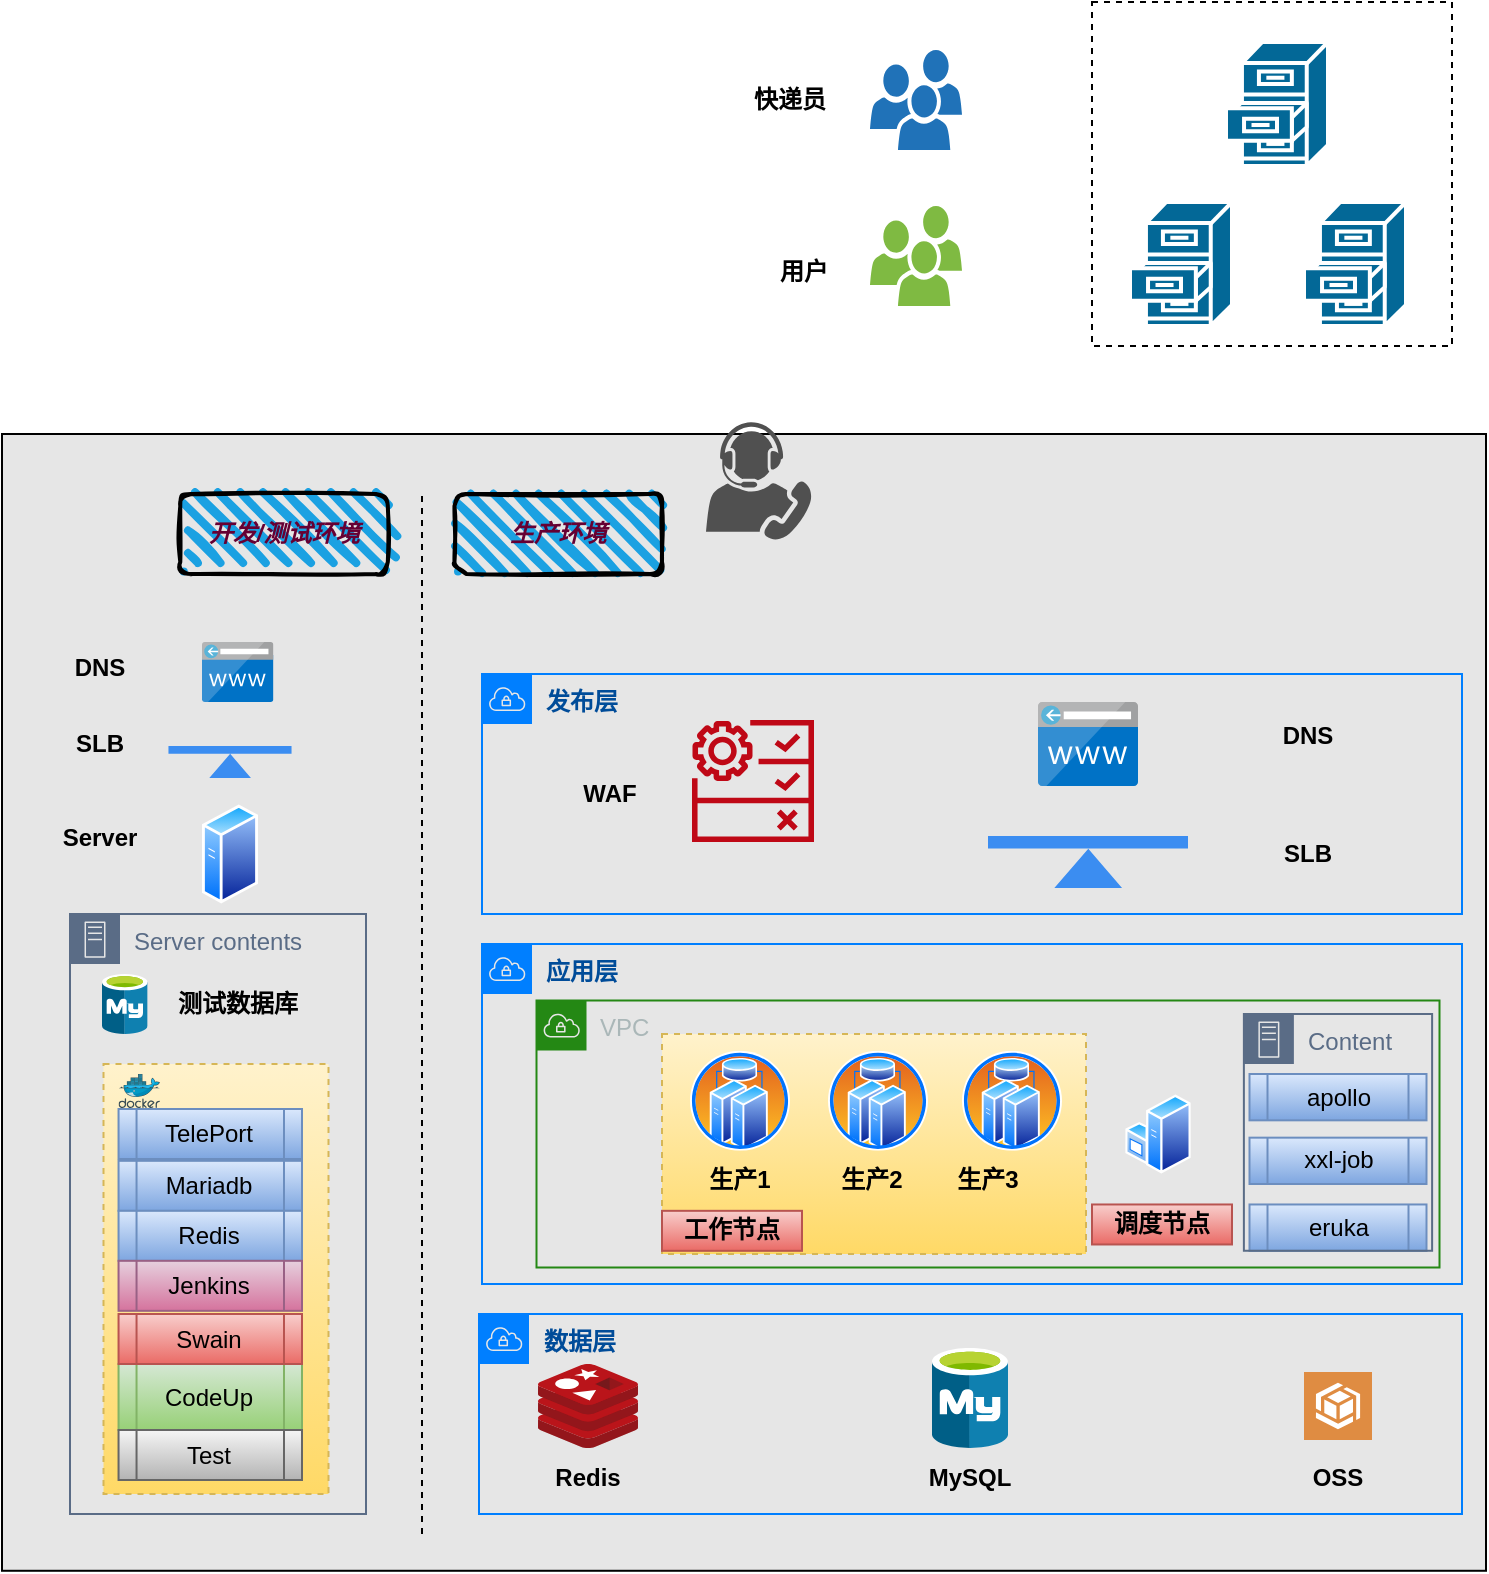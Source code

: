 <mxfile version="17.4.0" type="github"><diagram id="BdLwMyGjnG6UXohXk7-T" name="Page-1"><mxGraphModel dx="1422" dy="786" grid="1" gridSize="10" guides="1" tooltips="1" connect="1" arrows="1" fold="1" page="1" pageScale="1" pageWidth="827" pageHeight="1169" math="0" shadow="0"><root><mxCell id="0"/><mxCell id="1" parent="0"/><mxCell id="u_pD7Ns_MpsrbYzYDKfG-13" value="" style="rounded=0;whiteSpace=wrap;html=1;dashed=1;" vertex="1" parent="1"><mxGeometry x="583" y="80" width="180" height="172" as="geometry"/></mxCell><mxCell id="KMk3zY3-F5rNktSrJOaJ-93" value="" style="verticalLabelPosition=bottom;verticalAlign=top;html=1;shadow=0;dashed=0;strokeWidth=1;shape=mxgraph.ios.iBgFlat;labelBackgroundColor=none;fillColor=#E6E6E6;" parent="1" vertex="1"><mxGeometry x="38" y="296" width="742" height="568.39" as="geometry"/></mxCell><mxCell id="KMk3zY3-F5rNktSrJOaJ-60" value="Server contents" style="points=[[0,0],[0.25,0],[0.5,0],[0.75,0],[1,0],[1,0.25],[1,0.5],[1,0.75],[1,1],[0.75,1],[0.5,1],[0.25,1],[0,1],[0,0.75],[0,0.5],[0,0.25]];outlineConnect=0;gradientColor=none;html=1;whiteSpace=wrap;fontSize=12;fontStyle=0;shape=mxgraph.aws4.group;grIcon=mxgraph.aws4.group_on_premise;strokeColor=#5A6C86;fillColor=none;verticalAlign=top;align=left;spacingLeft=30;fontColor=#5A6C86;dashed=0;" parent="1" vertex="1"><mxGeometry x="72" y="536" width="148" height="300" as="geometry"/></mxCell><mxCell id="KMk3zY3-F5rNktSrJOaJ-39" value="&lt;font color=&quot;#004c99&quot;&gt;&lt;b&gt;应用层&lt;/b&gt;&lt;/font&gt;" style="points=[[0,0],[0.25,0],[0.5,0],[0.75,0],[1,0],[1,0.25],[1,0.5],[1,0.75],[1,1],[0.75,1],[0.5,1],[0.25,1],[0,1],[0,0.75],[0,0.5],[0,0.25]];outlineConnect=0;gradientColor=none;html=1;whiteSpace=wrap;fontSize=12;fontStyle=0;shape=mxgraph.aws4.group;grIcon=mxgraph.aws4.group_vpc;strokeColor=#007FFF;fillColor=none;verticalAlign=top;align=left;spacingLeft=30;fontColor=#AAB7B8;dashed=0;" parent="1" vertex="1"><mxGeometry x="278" y="551" width="490" height="170" as="geometry"/></mxCell><mxCell id="KMk3zY3-F5rNktSrJOaJ-65" value="" style="rounded=0;whiteSpace=wrap;html=1;dashed=1;strokeColor=#d6b656;fillColor=#fff2cc;gradientColor=#ffd966;" parent="1" vertex="1"><mxGeometry x="88.75" y="611" width="112.5" height="215" as="geometry"/></mxCell><mxCell id="KMk3zY3-F5rNktSrJOaJ-47" value="&lt;b&gt;&lt;font color=&quot;#004c99&quot;&gt;数据层&lt;/font&gt;&lt;/b&gt;" style="points=[[0,0],[0.25,0],[0.5,0],[0.75,0],[1,0],[1,0.25],[1,0.5],[1,0.75],[1,1],[0.75,1],[0.5,1],[0.25,1],[0,1],[0,0.75],[0,0.5],[0,0.25]];outlineConnect=0;gradientColor=none;html=1;whiteSpace=wrap;fontSize=12;fontStyle=0;shape=mxgraph.aws4.group;grIcon=mxgraph.aws4.group_vpc;strokeColor=#007FFF;fillColor=none;verticalAlign=top;align=left;spacingLeft=30;fontColor=#AAB7B8;dashed=0;" parent="1" vertex="1"><mxGeometry x="276.5" y="736" width="491.5" height="100" as="geometry"/></mxCell><mxCell id="KMk3zY3-F5rNktSrJOaJ-46" value="&lt;b&gt;&lt;font color=&quot;#004c99&quot;&gt;发布层&lt;/font&gt;&lt;/b&gt;" style="points=[[0,0],[0.25,0],[0.5,0],[0.75,0],[1,0],[1,0.25],[1,0.5],[1,0.75],[1,1],[0.75,1],[0.5,1],[0.25,1],[0,1],[0,0.75],[0,0.5],[0,0.25]];outlineConnect=0;gradientColor=none;html=1;whiteSpace=wrap;fontSize=12;fontStyle=0;shape=mxgraph.aws4.group;grIcon=mxgraph.aws4.group_vpc;strokeColor=#007FFF;fillColor=none;verticalAlign=top;align=left;spacingLeft=30;fontColor=#AAB7B8;dashed=0;" parent="1" vertex="1"><mxGeometry x="278" y="416" width="490" height="120" as="geometry"/></mxCell><mxCell id="KMk3zY3-F5rNktSrJOaJ-48" value="VPC" style="points=[[0,0],[0.25,0],[0.5,0],[0.75,0],[1,0],[1,0.25],[1,0.5],[1,0.75],[1,1],[0.75,1],[0.5,1],[0.25,1],[0,1],[0,0.75],[0,0.5],[0,0.25]];outlineConnect=0;gradientColor=none;html=1;whiteSpace=wrap;fontSize=12;fontStyle=0;shape=mxgraph.aws4.group;grIcon=mxgraph.aws4.group_vpc;strokeColor=#248814;fillColor=none;verticalAlign=top;align=left;spacingLeft=30;fontColor=#AAB7B8;dashed=0;" parent="1" vertex="1"><mxGeometry x="305.25" y="579.21" width="451.5" height="133.58" as="geometry"/></mxCell><mxCell id="KMk3zY3-F5rNktSrJOaJ-34" value="" style="rounded=0;whiteSpace=wrap;html=1;dashed=1;labelBackgroundColor=none;fillColor=#fff2cc;gradientColor=#ffd966;strokeColor=#d6b656;" parent="1" vertex="1"><mxGeometry x="368" y="596" width="212" height="110" as="geometry"/></mxCell><mxCell id="KMk3zY3-F5rNktSrJOaJ-10" value="" style="sketch=0;aspect=fixed;html=1;points=[];align=center;image;fontSize=12;image=img/lib/mscae/Cache_Redis_Product.svg;" parent="1" vertex="1"><mxGeometry x="306" y="761" width="50" height="42" as="geometry"/></mxCell><mxCell id="KMk3zY3-F5rNktSrJOaJ-11" value="Redis" style="text;html=1;strokeColor=none;fillColor=none;align=center;verticalAlign=middle;whiteSpace=wrap;rounded=0;fontStyle=1" parent="1" vertex="1"><mxGeometry x="301" y="803" width="60" height="30" as="geometry"/></mxCell><mxCell id="KMk3zY3-F5rNktSrJOaJ-13" value="" style="sketch=0;aspect=fixed;html=1;points=[];align=center;image;fontSize=12;image=img/lib/mscae/Azure_Database_for_MySQL_servers.svg;" parent="1" vertex="1"><mxGeometry x="503" y="753" width="38" height="50" as="geometry"/></mxCell><mxCell id="KMk3zY3-F5rNktSrJOaJ-14" value="MySQL" style="text;html=1;strokeColor=none;fillColor=none;align=center;verticalAlign=middle;whiteSpace=wrap;rounded=0;fontStyle=1" parent="1" vertex="1"><mxGeometry x="492" y="803" width="60" height="30" as="geometry"/></mxCell><mxCell id="KMk3zY3-F5rNktSrJOaJ-16" value="" style="sketch=0;pointerEvents=1;shadow=0;dashed=0;html=1;strokeColor=none;fillColor=#DF8C42;labelPosition=center;verticalLabelPosition=bottom;verticalAlign=top;align=center;outlineConnect=0;shape=mxgraph.veeam2.ibm_object_storage;" parent="1" vertex="1"><mxGeometry x="689" y="765" width="34" height="34" as="geometry"/></mxCell><mxCell id="KMk3zY3-F5rNktSrJOaJ-17" value="OSS" style="text;html=1;strokeColor=none;fillColor=none;align=center;verticalAlign=middle;whiteSpace=wrap;rounded=0;fontStyle=1" parent="1" vertex="1"><mxGeometry x="676" y="803" width="60" height="30" as="geometry"/></mxCell><mxCell id="KMk3zY3-F5rNktSrJOaJ-21" value="生产1" style="text;html=1;strokeColor=none;fillColor=none;align=center;verticalAlign=middle;whiteSpace=wrap;rounded=0;fontStyle=1" parent="1" vertex="1"><mxGeometry x="377" y="654.41" width="60" height="30" as="geometry"/></mxCell><mxCell id="KMk3zY3-F5rNktSrJOaJ-22" value="生产2" style="text;html=1;strokeColor=none;fillColor=none;align=center;verticalAlign=middle;whiteSpace=wrap;rounded=0;fontStyle=1" parent="1" vertex="1"><mxGeometry x="443" y="654.41" width="60" height="30" as="geometry"/></mxCell><mxCell id="KMk3zY3-F5rNktSrJOaJ-23" value="生产3" style="text;html=1;strokeColor=none;fillColor=none;align=center;verticalAlign=middle;whiteSpace=wrap;rounded=0;fontStyle=1" parent="1" vertex="1"><mxGeometry x="501" y="654.41" width="60" height="30" as="geometry"/></mxCell><mxCell id="KMk3zY3-F5rNktSrJOaJ-24" value="" style="aspect=fixed;perimeter=ellipsePerimeter;html=1;align=center;shadow=0;dashed=0;spacingTop=3;image;image=img/lib/active_directory/windows_server.svg;" parent="1" vertex="1"><mxGeometry x="599.6" y="626" width="32.8" height="40" as="geometry"/></mxCell><mxCell id="KMk3zY3-F5rNktSrJOaJ-30" value="" style="aspect=fixed;perimeter=ellipsePerimeter;html=1;align=center;shadow=0;dashed=0;spacingTop=3;image;image=img/lib/active_directory/cluster_server.svg;" parent="1" vertex="1"><mxGeometry x="382" y="604.41" width="50" height="50" as="geometry"/></mxCell><mxCell id="KMk3zY3-F5rNktSrJOaJ-31" value="" style="aspect=fixed;perimeter=ellipsePerimeter;html=1;align=center;shadow=0;dashed=0;spacingTop=3;image;image=img/lib/active_directory/cluster_server.svg;" parent="1" vertex="1"><mxGeometry x="451" y="604.41" width="50" height="50" as="geometry"/></mxCell><mxCell id="KMk3zY3-F5rNktSrJOaJ-32" value="" style="aspect=fixed;perimeter=ellipsePerimeter;html=1;align=center;shadow=0;dashed=0;spacingTop=3;image;image=img/lib/active_directory/cluster_server.svg;" parent="1" vertex="1"><mxGeometry x="518" y="604.41" width="50" height="50" as="geometry"/></mxCell><mxCell id="KMk3zY3-F5rNktSrJOaJ-44" value="" style="sketch=0;html=1;aspect=fixed;strokeColor=none;shadow=0;align=center;verticalAlign=top;fillColor=#3B8DF1;shape=mxgraph.gcp2.load_balancing" parent="1" vertex="1"><mxGeometry x="531" y="497" width="100" height="26" as="geometry"/></mxCell><mxCell id="KMk3zY3-F5rNktSrJOaJ-45" value="" style="sketch=0;aspect=fixed;html=1;points=[];align=center;image;fontSize=12;image=img/lib/mscae/CustomDomain.svg;strokeColor=#006600;" parent="1" vertex="1"><mxGeometry x="556" y="430" width="50" height="42" as="geometry"/></mxCell><mxCell id="KMk3zY3-F5rNktSrJOaJ-53" value="SLB" style="text;html=1;strokeColor=none;fillColor=none;align=center;verticalAlign=middle;whiteSpace=wrap;rounded=0;dashed=1;fontStyle=1" parent="1" vertex="1"><mxGeometry x="651" y="489" width="80" height="34" as="geometry"/></mxCell><mxCell id="KMk3zY3-F5rNktSrJOaJ-54" value="DNS" style="text;html=1;strokeColor=none;fillColor=none;align=center;verticalAlign=middle;whiteSpace=wrap;rounded=0;dashed=1;fontStyle=1" parent="1" vertex="1"><mxGeometry x="651" y="430" width="80" height="34" as="geometry"/></mxCell><mxCell id="KMk3zY3-F5rNktSrJOaJ-56" value="" style="endArrow=none;dashed=1;html=1;rounded=0;fontColor=#660033;" parent="1" edge="1"><mxGeometry width="50" height="50" relative="1" as="geometry"><mxPoint x="248" y="846" as="sourcePoint"/><mxPoint x="248" y="326" as="targetPoint"/></mxGeometry></mxCell><mxCell id="KMk3zY3-F5rNktSrJOaJ-58" value="" style="aspect=fixed;perimeter=ellipsePerimeter;html=1;align=center;shadow=0;dashed=0;spacingTop=3;image;image=img/lib/active_directory/generic_server.svg;fontColor=#660033;strokeColor=#007FFF;" parent="1" vertex="1"><mxGeometry x="138" y="481" width="28.0" height="50" as="geometry"/></mxCell><mxCell id="KMk3zY3-F5rNktSrJOaJ-61" value="" style="sketch=0;aspect=fixed;html=1;points=[];align=center;image;fontSize=12;image=img/lib/mscae/Azure_Database_for_MySQL_servers.svg;" parent="1" vertex="1"><mxGeometry x="88" y="566" width="22.8" height="30" as="geometry"/></mxCell><mxCell id="KMk3zY3-F5rNktSrJOaJ-62" value="测试数据库" style="text;html=1;strokeColor=none;fillColor=none;align=center;verticalAlign=middle;whiteSpace=wrap;rounded=0;dashed=1;fontColor=#000000;fontStyle=1" parent="1" vertex="1"><mxGeometry x="120.86" y="571" width="70" height="20" as="geometry"/></mxCell><mxCell id="KMk3zY3-F5rNktSrJOaJ-64" value="" style="sketch=0;aspect=fixed;html=1;points=[];align=center;image;fontSize=12;image=img/lib/mscae/Docker.svg;dashed=1;fontColor=#660033;strokeColor=#007FFF;" parent="1" vertex="1"><mxGeometry x="96.27" y="616" width="20.73" height="17" as="geometry"/></mxCell><mxCell id="KMk3zY3-F5rNktSrJOaJ-74" value="TelePort" style="shape=process;whiteSpace=wrap;html=1;backgroundOutline=1;strokeColor=#6c8ebf;fillColor=#dae8fc;gradientColor=#7ea6e0;" parent="1" vertex="1"><mxGeometry x="96.27" y="633.5" width="91.73" height="25" as="geometry"/></mxCell><mxCell id="KMk3zY3-F5rNktSrJOaJ-75" value="Mariadb" style="shape=process;whiteSpace=wrap;html=1;backgroundOutline=1;strokeColor=#6c8ebf;fillColor=#dae8fc;gradientColor=#7ea6e0;" parent="1" vertex="1"><mxGeometry x="96.27" y="659.41" width="91.73" height="25" as="geometry"/></mxCell><mxCell id="KMk3zY3-F5rNktSrJOaJ-76" value="Redis" style="shape=process;whiteSpace=wrap;html=1;backgroundOutline=1;strokeColor=#6c8ebf;fillColor=#dae8fc;gradientColor=#7ea6e0;" parent="1" vertex="1"><mxGeometry x="96.27" y="684.41" width="91.73" height="25" as="geometry"/></mxCell><mxCell id="KMk3zY3-F5rNktSrJOaJ-81" value="" style="sketch=0;html=1;aspect=fixed;strokeColor=none;shadow=0;align=center;verticalAlign=top;fillColor=#3B8DF1;shape=mxgraph.gcp2.load_balancing" parent="1" vertex="1"><mxGeometry x="121.23" y="452" width="61.54" height="16" as="geometry"/></mxCell><mxCell id="KMk3zY3-F5rNktSrJOaJ-82" value="" style="sketch=0;aspect=fixed;html=1;points=[];align=center;image;fontSize=12;image=img/lib/mscae/CustomDomain.svg;strokeColor=#006600;" parent="1" vertex="1"><mxGeometry x="138" y="400" width="35.71" height="30" as="geometry"/></mxCell><mxCell id="KMk3zY3-F5rNktSrJOaJ-86" value="DNS" style="text;html=1;strokeColor=none;fillColor=none;align=center;verticalAlign=middle;whiteSpace=wrap;rounded=0;dashed=1;fontStyle=1" parent="1" vertex="1"><mxGeometry x="47.14" y="396" width="80" height="34" as="geometry"/></mxCell><mxCell id="KMk3zY3-F5rNktSrJOaJ-87" value="SLB" style="text;html=1;strokeColor=none;fillColor=none;align=center;verticalAlign=middle;whiteSpace=wrap;rounded=0;dashed=1;fontStyle=1" parent="1" vertex="1"><mxGeometry x="47.14" y="434" width="80" height="34" as="geometry"/></mxCell><mxCell id="KMk3zY3-F5rNktSrJOaJ-88" value="Server" style="text;html=1;strokeColor=none;fillColor=none;align=center;verticalAlign=middle;whiteSpace=wrap;rounded=0;dashed=1;fontStyle=1" parent="1" vertex="1"><mxGeometry x="47.14" y="481" width="80" height="34" as="geometry"/></mxCell><mxCell id="KMk3zY3-F5rNktSrJOaJ-90" value="&lt;b&gt;&lt;i&gt;&lt;font color=&quot;#660033&quot;&gt;开发/测试环境&lt;/font&gt;&lt;/i&gt;&lt;/b&gt;" style="rounded=1;whiteSpace=wrap;html=1;strokeWidth=2;fillWeight=4;hachureGap=8;hachureAngle=45;fillColor=#1ba1e2;sketch=1;fontColor=#000000;" parent="1" vertex="1"><mxGeometry x="127.14" y="326" width="103.77" height="40" as="geometry"/></mxCell><mxCell id="KMk3zY3-F5rNktSrJOaJ-91" value="&lt;b&gt;&lt;i&gt;&lt;font color=&quot;#660033&quot;&gt;生产环境&lt;/font&gt;&lt;/i&gt;&lt;/b&gt;" style="rounded=1;whiteSpace=wrap;html=1;strokeWidth=2;fillWeight=4;hachureGap=8;hachureAngle=45;fillColor=#1ba1e2;sketch=1;fontColor=#000000;" parent="1" vertex="1"><mxGeometry x="264.23" y="326" width="103.77" height="40" as="geometry"/></mxCell><mxCell id="KMk3zY3-F5rNktSrJOaJ-98" value="apollo" style="shape=process;whiteSpace=wrap;html=1;backgroundOutline=1;strokeColor=#6c8ebf;fillColor=#dae8fc;gradientColor=#7ea6e0;" parent="1" vertex="1"><mxGeometry x="661.75" y="616" width="88.5" height="23.17" as="geometry"/></mxCell><mxCell id="KMk3zY3-F5rNktSrJOaJ-99" value="xxl-job" style="shape=process;whiteSpace=wrap;html=1;backgroundOutline=1;strokeColor=#6c8ebf;fillColor=#dae8fc;gradientColor=#7ea6e0;" parent="1" vertex="1"><mxGeometry x="661.75" y="647.83" width="88.5" height="23.17" as="geometry"/></mxCell><mxCell id="KMk3zY3-F5rNktSrJOaJ-100" value="eruka" style="shape=process;whiteSpace=wrap;html=1;backgroundOutline=1;strokeColor=#6c8ebf;fillColor=#dae8fc;gradientColor=#7ea6e0;" parent="1" vertex="1"><mxGeometry x="661.75" y="681.24" width="88.5" height="23.17" as="geometry"/></mxCell><mxCell id="KMk3zY3-F5rNktSrJOaJ-101" value="工作节点" style="text;html=1;align=center;verticalAlign=middle;whiteSpace=wrap;rounded=0;fontStyle=1;fillColor=#f8cecc;gradientColor=#ea6b66;strokeColor=#b85450;" parent="1" vertex="1"><mxGeometry x="368" y="684.41" width="70" height="20" as="geometry"/></mxCell><mxCell id="KMk3zY3-F5rNktSrJOaJ-102" value="调度节点" style="text;html=1;align=center;verticalAlign=middle;whiteSpace=wrap;rounded=0;fontStyle=1;fillColor=#f8cecc;gradientColor=#ea6b66;strokeColor=#b85450;" parent="1" vertex="1"><mxGeometry x="583" y="681.24" width="70" height="20" as="geometry"/></mxCell><mxCell id="KMk3zY3-F5rNktSrJOaJ-106" value="Content" style="points=[[0,0],[0.25,0],[0.5,0],[0.75,0],[1,0],[1,0.25],[1,0.5],[1,0.75],[1,1],[0.75,1],[0.5,1],[0.25,1],[0,1],[0,0.75],[0,0.5],[0,0.25]];outlineConnect=0;gradientColor=none;html=1;whiteSpace=wrap;fontSize=12;fontStyle=0;shape=mxgraph.aws4.group;grIcon=mxgraph.aws4.group_on_premise;strokeColor=#5A6C86;fillColor=none;verticalAlign=top;align=left;spacingLeft=30;fontColor=#5A6C86;dashed=0;" parent="1" vertex="1"><mxGeometry x="658.94" y="586" width="94.12" height="118.41" as="geometry"/></mxCell><mxCell id="KMk3zY3-F5rNktSrJOaJ-107" value="" style="sketch=0;outlineConnect=0;fontColor=#232F3E;gradientColor=none;fillColor=#BF0816;strokeColor=none;dashed=0;verticalLabelPosition=bottom;verticalAlign=top;align=center;html=1;fontSize=12;fontStyle=0;aspect=fixed;pointerEvents=1;shape=mxgraph.aws4.waf_managed_rule;labelBackgroundColor=none;" parent="1" vertex="1"><mxGeometry x="383" y="439" width="61" height="61" as="geometry"/></mxCell><mxCell id="KMk3zY3-F5rNktSrJOaJ-108" value="WAF" style="text;html=1;strokeColor=none;fillColor=none;align=center;verticalAlign=middle;whiteSpace=wrap;rounded=0;dashed=1;fontStyle=1" parent="1" vertex="1"><mxGeometry x="302" y="459" width="80" height="34" as="geometry"/></mxCell><mxCell id="nzA6pa_3389GRCWHxSjF-1" value="CodeUp" style="shape=process;whiteSpace=wrap;html=1;backgroundOutline=1;strokeColor=#82b366;fillColor=#d5e8d4;gradientColor=#97d077;" parent="1" vertex="1"><mxGeometry x="96.27" y="761" width="91.73" height="33" as="geometry"/></mxCell><mxCell id="nzA6pa_3389GRCWHxSjF-2" value="Swain" style="shape=process;whiteSpace=wrap;html=1;backgroundOutline=1;strokeColor=#b85450;fillColor=#f8cecc;gradientColor=#ea6b66;" parent="1" vertex="1"><mxGeometry x="96.27" y="736" width="91.73" height="25" as="geometry"/></mxCell><mxCell id="nzA6pa_3389GRCWHxSjF-12" value="Test" style="shape=process;whiteSpace=wrap;html=1;backgroundOutline=1;fillColor=#f5f5f5;strokeColor=#666666;gradientColor=#b3b3b3;" parent="1" vertex="1"><mxGeometry x="96.27" y="794" width="91.73" height="25" as="geometry"/></mxCell><mxCell id="nzA6pa_3389GRCWHxSjF-13" value="Jenkins" style="shape=process;whiteSpace=wrap;html=1;backgroundOutline=1;strokeColor=#996185;fillColor=#e6d0de;gradientColor=#d5739d;" parent="1" vertex="1"><mxGeometry x="96.27" y="709.41" width="91.73" height="25" as="geometry"/></mxCell><mxCell id="u_pD7Ns_MpsrbYzYDKfG-2" value="" style="shape=mxgraph.cisco.storage.file_cabinet;html=1;pointerEvents=1;dashed=0;fillColor=#036897;strokeColor=#ffffff;strokeWidth=2;verticalLabelPosition=bottom;verticalAlign=top;align=center;outlineConnect=0;" vertex="1" parent="1"><mxGeometry x="650" y="100" width="51" height="62" as="geometry"/></mxCell><mxCell id="u_pD7Ns_MpsrbYzYDKfG-4" value="" style="shape=mxgraph.cisco.storage.file_cabinet;html=1;pointerEvents=1;dashed=0;fillColor=#036897;strokeColor=#ffffff;strokeWidth=2;verticalLabelPosition=bottom;verticalAlign=top;align=center;outlineConnect=0;" vertex="1" parent="1"><mxGeometry x="602" y="180" width="51" height="62" as="geometry"/></mxCell><mxCell id="u_pD7Ns_MpsrbYzYDKfG-5" value="" style="shape=mxgraph.cisco.storage.file_cabinet;html=1;pointerEvents=1;dashed=0;fillColor=#036897;strokeColor=#ffffff;strokeWidth=2;verticalLabelPosition=bottom;verticalAlign=top;align=center;outlineConnect=0;" vertex="1" parent="1"><mxGeometry x="689" y="180" width="51" height="62" as="geometry"/></mxCell><mxCell id="u_pD7Ns_MpsrbYzYDKfG-8" value="快递员" style="text;html=1;strokeColor=none;fillColor=none;align=center;verticalAlign=middle;whiteSpace=wrap;rounded=0;dashed=1;fontStyle=1" vertex="1" parent="1"><mxGeometry x="392" y="112" width="80" height="34" as="geometry"/></mxCell><mxCell id="u_pD7Ns_MpsrbYzYDKfG-9" value="" style="sketch=0;pointerEvents=1;shadow=0;dashed=0;html=1;strokeColor=none;fillColor=#505050;labelPosition=center;verticalLabelPosition=bottom;verticalAlign=top;outlineConnect=0;align=center;shape=mxgraph.office.users.conferencing_attendant;" vertex="1" parent="1"><mxGeometry x="390" y="290" width="53" height="59" as="geometry"/></mxCell><mxCell id="u_pD7Ns_MpsrbYzYDKfG-10" value="" style="sketch=0;pointerEvents=1;shadow=0;dashed=0;html=1;strokeColor=none;labelPosition=center;verticalLabelPosition=bottom;verticalAlign=top;outlineConnect=0;align=center;shape=mxgraph.office.users.users;fillColor=#7FBA42;" vertex="1" parent="1"><mxGeometry x="472" y="182" width="46" height="50" as="geometry"/></mxCell><mxCell id="u_pD7Ns_MpsrbYzYDKfG-11" value="" style="sketch=0;pointerEvents=1;shadow=0;dashed=0;html=1;strokeColor=none;labelPosition=center;verticalLabelPosition=bottom;verticalAlign=top;outlineConnect=0;align=center;shape=mxgraph.office.users.users;fillColor=#2072B8;" vertex="1" parent="1"><mxGeometry x="472" y="104" width="46" height="50" as="geometry"/></mxCell><mxCell id="u_pD7Ns_MpsrbYzYDKfG-12" value="用户" style="text;html=1;strokeColor=none;fillColor=none;align=center;verticalAlign=middle;whiteSpace=wrap;rounded=0;dashed=1;fontStyle=1" vertex="1" parent="1"><mxGeometry x="399" y="198" width="80" height="34" as="geometry"/></mxCell></root></mxGraphModel></diagram></mxfile>